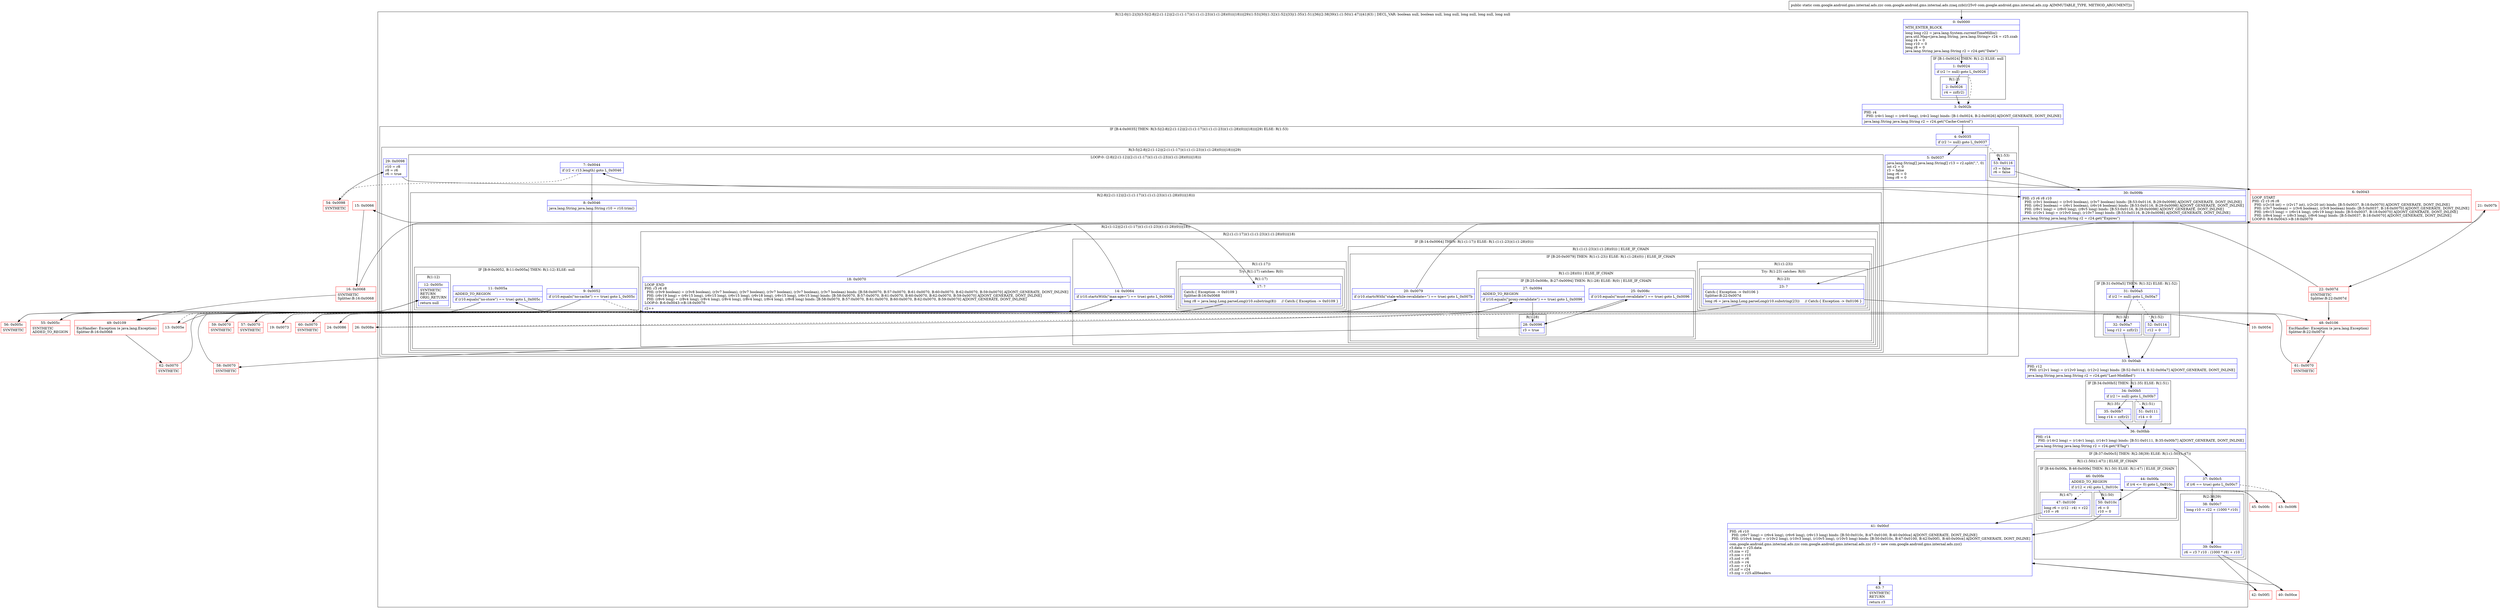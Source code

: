 digraph "CFG forcom.google.android.gms.internal.ads.zzaq.zzb(Lcom\/google\/android\/gms\/internal\/ads\/zzp;)Lcom\/google\/android\/gms\/internal\/ads\/zzc;" {
subgraph cluster_Region_2014540736 {
label = "R(12:0|(1:2)|3|(3:5|(2:8|(2:(1:12)|(2:(1:(1:17))(1:(1:(1:23))(1:(1:28)(0)))|18)))|29)(1:53)|30|(1:32)(1:52)|33|(1:35)(1:51)|36|(2:38|39)(1:(1:50)(1:47))|41|63) | DECL_VAR: boolean null, boolean null, long null, long null, long null, long null\l";
node [shape=record,color=blue];
Node_0 [shape=record,label="{0\:\ 0x0000|MTH_ENTER_BLOCK\l|long long r22 = java.lang.System.currentTimeMillis()\ljava.util.Map\<java.lang.String, java.lang.String\> r24 = r25.zzab\llong r4 = 0\llong r10 = 0\llong r8 = 0\ljava.lang.String java.lang.String r2 = r24.get(\"Date\")\l}"];
subgraph cluster_IfRegion_1397411581 {
label = "IF [B:1:0x0024] THEN: R(1:2) ELSE: null";
node [shape=record,color=blue];
Node_1 [shape=record,label="{1\:\ 0x0024|if (r2 != null) goto L_0x0026\l}"];
subgraph cluster_Region_379029836 {
label = "R(1:2)";
node [shape=record,color=blue];
Node_2 [shape=record,label="{2\:\ 0x0026|r4 = zzf(r2)\l}"];
}
}
Node_3 [shape=record,label="{3\:\ 0x002b|PHI: r4 \l  PHI: (r4v1 long) = (r4v0 long), (r4v2 long) binds: [B:1:0x0024, B:2:0x0026] A[DONT_GENERATE, DONT_INLINE]\l|java.lang.String java.lang.String r2 = r24.get(\"Cache\-Control\")\l}"];
subgraph cluster_IfRegion_2042486833 {
label = "IF [B:4:0x0035] THEN: R(3:5|(2:8|(2:(1:12)|(2:(1:(1:17))(1:(1:(1:23))(1:(1:28)(0)))|18)))|29) ELSE: R(1:53)";
node [shape=record,color=blue];
Node_4 [shape=record,label="{4\:\ 0x0035|if (r2 != null) goto L_0x0037\l}"];
subgraph cluster_Region_1972695326 {
label = "R(3:5|(2:8|(2:(1:12)|(2:(1:(1:17))(1:(1:(1:23))(1:(1:28)(0)))|18)))|29)";
node [shape=record,color=blue];
Node_5 [shape=record,label="{5\:\ 0x0037|java.lang.String[] java.lang.String[] r13 = r2.split(\",\", 0)\lint r2 = 0\lr3 = false\llong r6 = 0\llong r8 = 0\l}"];
subgraph cluster_LoopRegion_1146126604 {
label = "LOOP:0: (2:8|(2:(1:12)|(2:(1:(1:17))(1:(1:(1:23))(1:(1:28)(0)))|18)))";
node [shape=record,color=blue];
Node_7 [shape=record,label="{7\:\ 0x0044|if (r2 \< r13.length) goto L_0x0046\l}"];
subgraph cluster_Region_1132993831 {
label = "R(2:8|(2:(1:12)|(2:(1:(1:17))(1:(1:(1:23))(1:(1:28)(0)))|18)))";
node [shape=record,color=blue];
Node_8 [shape=record,label="{8\:\ 0x0046|java.lang.String java.lang.String r10 = r10.trim()\l}"];
subgraph cluster_Region_1296516095 {
label = "R(2:(1:12)|(2:(1:(1:17))(1:(1:(1:23))(1:(1:28)(0)))|18))";
node [shape=record,color=blue];
subgraph cluster_IfRegion_1512037244 {
label = "IF [B:9:0x0052, B:11:0x005a] THEN: R(1:12) ELSE: null";
node [shape=record,color=blue];
Node_9 [shape=record,label="{9\:\ 0x0052|if (r10.equals(\"no\-cache\") == true) goto L_0x005c\l}"];
Node_11 [shape=record,label="{11\:\ 0x005a|ADDED_TO_REGION\l|if (r10.equals(\"no\-store\") == true) goto L_0x005c\l}"];
subgraph cluster_Region_1132275907 {
label = "R(1:12)";
node [shape=record,color=blue];
Node_12 [shape=record,label="{12\:\ 0x005c|SYNTHETIC\lRETURN\lORIG_RETURN\l|return null\l}"];
}
}
subgraph cluster_Region_1359544570 {
label = "R(2:(1:(1:17))(1:(1:(1:23))(1:(1:28)(0)))|18)";
node [shape=record,color=blue];
subgraph cluster_IfRegion_741219020 {
label = "IF [B:14:0x0064] THEN: R(1:(1:17)) ELSE: R(1:(1:(1:23))(1:(1:28)(0)))";
node [shape=record,color=blue];
Node_14 [shape=record,label="{14\:\ 0x0064|if (r10.startsWith(\"max\-age=\") == true) goto L_0x0066\l}"];
subgraph cluster_Region_933091307 {
label = "R(1:(1:17))";
node [shape=record,color=blue];
subgraph cluster_TryCatchRegion_1597042754 {
label = "Try: R(1:17) catches: R(0)";
node [shape=record,color=blue];
subgraph cluster_Region_59815096 {
label = "R(1:17)";
node [shape=record,color=blue];
Node_17 [shape=record,label="{17\:\ ?|Catch:\{ Exception \-\> 0x0109 \}\lSplitter:B:16:0x0068\l|long r8 = java.lang.Long.parseLong(r10.substring(8))     \/\/ Catch:\{ Exception \-\> 0x0109 \}\l}"];
}
subgraph cluster_Region_673126624 {
label = "R(0) | ExcHandler: Exception (e java.lang.Exception)\l";
node [shape=record,color=blue];
}
}
}
subgraph cluster_Region_34477584 {
label = "R(1:(1:(1:23))(1:(1:28)(0))) | ELSE_IF_CHAIN\l";
node [shape=record,color=blue];
subgraph cluster_IfRegion_706567813 {
label = "IF [B:20:0x0079] THEN: R(1:(1:23)) ELSE: R(1:(1:28)(0)) | ELSE_IF_CHAIN\l";
node [shape=record,color=blue];
Node_20 [shape=record,label="{20\:\ 0x0079|if (r10.startsWith(\"stale\-while\-revalidate=\") == true) goto L_0x007b\l}"];
subgraph cluster_Region_1542830901 {
label = "R(1:(1:23))";
node [shape=record,color=blue];
subgraph cluster_TryCatchRegion_60814057 {
label = "Try: R(1:23) catches: R(0)";
node [shape=record,color=blue];
subgraph cluster_Region_363625854 {
label = "R(1:23)";
node [shape=record,color=blue];
Node_23 [shape=record,label="{23\:\ ?|Catch:\{ Exception \-\> 0x0106 \}\lSplitter:B:22:0x007d\l|long r6 = java.lang.Long.parseLong(r10.substring(23))     \/\/ Catch:\{ Exception \-\> 0x0106 \}\l}"];
}
subgraph cluster_Region_1402417762 {
label = "R(0) | ExcHandler: Exception (e java.lang.Exception)\l";
node [shape=record,color=blue];
}
}
}
subgraph cluster_Region_559612054 {
label = "R(1:(1:28)(0)) | ELSE_IF_CHAIN\l";
node [shape=record,color=blue];
subgraph cluster_IfRegion_704585668 {
label = "IF [B:25:0x008c, B:27:0x0094] THEN: R(1:28) ELSE: R(0) | ELSE_IF_CHAIN\l";
node [shape=record,color=blue];
Node_25 [shape=record,label="{25\:\ 0x008c|if (r10.equals(\"must\-revalidate\") == true) goto L_0x0096\l}"];
Node_27 [shape=record,label="{27\:\ 0x0094|ADDED_TO_REGION\l|if (r10.equals(\"proxy\-revalidate\") == true) goto L_0x0096\l}"];
subgraph cluster_Region_362653635 {
label = "R(1:28)";
node [shape=record,color=blue];
Node_28 [shape=record,label="{28\:\ 0x0096|r3 = true\l}"];
}
subgraph cluster_Region_1459694491 {
label = "R(0)";
node [shape=record,color=blue];
}
}
}
}
}
}
Node_18 [shape=record,label="{18\:\ 0x0070|LOOP_END\lPHI: r3 r6 r8 \l  PHI: (r3v9 boolean) = (r3v8 boolean), (r3v7 boolean), (r3v7 boolean), (r3v7 boolean), (r3v7 boolean), (r3v7 boolean) binds: [B:58:0x0070, B:57:0x0070, B:61:0x0070, B:60:0x0070, B:62:0x0070, B:59:0x0070] A[DONT_GENERATE, DONT_INLINE]\l  PHI: (r6v19 long) = (r6v15 long), (r6v15 long), (r6v15 long), (r6v18 long), (r6v15 long), (r6v15 long) binds: [B:58:0x0070, B:57:0x0070, B:61:0x0070, B:60:0x0070, B:62:0x0070, B:59:0x0070] A[DONT_GENERATE, DONT_INLINE]\l  PHI: (r8v6 long) = (r8v4 long), (r8v4 long), (r8v4 long), (r8v4 long), (r8v4 long), (r8v8 long) binds: [B:58:0x0070, B:57:0x0070, B:61:0x0070, B:60:0x0070, B:62:0x0070, B:59:0x0070] A[DONT_GENERATE, DONT_INLINE]\lLOOP:0: B:6:0x0043\-\>B:18:0x0070\l|r2++\l}"];
}
}
}
}
Node_29 [shape=record,label="{29\:\ 0x0098|r10 = r8\lr8 = r6\lr6 = true\l}"];
}
subgraph cluster_Region_1205051942 {
label = "R(1:53)";
node [shape=record,color=blue];
Node_53 [shape=record,label="{53\:\ 0x0116|r3 = false\lr6 = false\l}"];
}
}
Node_30 [shape=record,label="{30\:\ 0x009b|PHI: r3 r6 r8 r10 \l  PHI: (r3v1 boolean) = (r3v0 boolean), (r3v7 boolean) binds: [B:53:0x0116, B:29:0x0098] A[DONT_GENERATE, DONT_INLINE]\l  PHI: (r6v2 boolean) = (r6v1 boolean), (r6v16 boolean) binds: [B:53:0x0116, B:29:0x0098] A[DONT_GENERATE, DONT_INLINE]\l  PHI: (r8v1 long) = (r8v0 long), (r8v5 long) binds: [B:53:0x0116, B:29:0x0098] A[DONT_GENERATE, DONT_INLINE]\l  PHI: (r10v1 long) = (r10v0 long), (r10v7 long) binds: [B:53:0x0116, B:29:0x0098] A[DONT_GENERATE, DONT_INLINE]\l|java.lang.String java.lang.String r2 = r24.get(\"Expires\")\l}"];
subgraph cluster_IfRegion_270905003 {
label = "IF [B:31:0x00a5] THEN: R(1:32) ELSE: R(1:52)";
node [shape=record,color=blue];
Node_31 [shape=record,label="{31\:\ 0x00a5|if (r2 != null) goto L_0x00a7\l}"];
subgraph cluster_Region_110065910 {
label = "R(1:32)";
node [shape=record,color=blue];
Node_32 [shape=record,label="{32\:\ 0x00a7|long r12 = zzf(r2)\l}"];
}
subgraph cluster_Region_1545021587 {
label = "R(1:52)";
node [shape=record,color=blue];
Node_52 [shape=record,label="{52\:\ 0x0114|r12 = 0\l}"];
}
}
Node_33 [shape=record,label="{33\:\ 0x00ab|PHI: r12 \l  PHI: (r12v1 long) = (r12v0 long), (r12v2 long) binds: [B:52:0x0114, B:32:0x00a7] A[DONT_GENERATE, DONT_INLINE]\l|java.lang.String java.lang.String r2 = r24.get(\"Last\-Modified\")\l}"];
subgraph cluster_IfRegion_617365357 {
label = "IF [B:34:0x00b5] THEN: R(1:35) ELSE: R(1:51)";
node [shape=record,color=blue];
Node_34 [shape=record,label="{34\:\ 0x00b5|if (r2 != null) goto L_0x00b7\l}"];
subgraph cluster_Region_430022057 {
label = "R(1:35)";
node [shape=record,color=blue];
Node_35 [shape=record,label="{35\:\ 0x00b7|long r14 = zzf(r2)\l}"];
}
subgraph cluster_Region_1687428771 {
label = "R(1:51)";
node [shape=record,color=blue];
Node_51 [shape=record,label="{51\:\ 0x0111|r14 = 0\l}"];
}
}
Node_36 [shape=record,label="{36\:\ 0x00bb|PHI: r14 \l  PHI: (r14v2 long) = (r14v1 long), (r14v3 long) binds: [B:51:0x0111, B:35:0x00b7] A[DONT_GENERATE, DONT_INLINE]\l|java.lang.String java.lang.String r2 = r24.get(\"ETag\")\l}"];
subgraph cluster_IfRegion_737510184 {
label = "IF [B:37:0x00c5] THEN: R(2:38|39) ELSE: R(1:(1:50)(1:47))";
node [shape=record,color=blue];
Node_37 [shape=record,label="{37\:\ 0x00c5|if (r6 == true) goto L_0x00c7\l}"];
subgraph cluster_Region_353550331 {
label = "R(2:38|39)";
node [shape=record,color=blue];
Node_38 [shape=record,label="{38\:\ 0x00c7|long r10 = r22 + (1000 * r10)\l}"];
Node_39 [shape=record,label="{39\:\ 0x00cc|r6 = r3 ? r10 : (1000 * r8) + r10\l}"];
}
subgraph cluster_Region_1100718102 {
label = "R(1:(1:50)(1:47)) | ELSE_IF_CHAIN\l";
node [shape=record,color=blue];
subgraph cluster_IfRegion_1970890029 {
label = "IF [B:44:0x00fa, B:46:0x00fe] THEN: R(1:50) ELSE: R(1:47) | ELSE_IF_CHAIN\l";
node [shape=record,color=blue];
Node_44 [shape=record,label="{44\:\ 0x00fa|if (r4 \<= 0) goto L_0x010c\l}"];
Node_46 [shape=record,label="{46\:\ 0x00fe|ADDED_TO_REGION\l|if (r12 \< r4) goto L_0x010c\l}"];
subgraph cluster_Region_19067154 {
label = "R(1:50)";
node [shape=record,color=blue];
Node_50 [shape=record,label="{50\:\ 0x010c|r6 = 0\lr10 = 0\l}"];
}
subgraph cluster_Region_37001608 {
label = "R(1:47)";
node [shape=record,color=blue];
Node_47 [shape=record,label="{47\:\ 0x0100|long r6 = (r12 \- r4) + r22\lr10 = r6\l}"];
}
}
}
}
Node_41 [shape=record,label="{41\:\ 0x00cf|PHI: r6 r10 \l  PHI: (r6v7 long) = (r6v4 long), (r6v6 long), (r6v13 long) binds: [B:50:0x010c, B:47:0x0100, B:40:0x00ce] A[DONT_GENERATE, DONT_INLINE]\l  PHI: (r10v4 long) = (r10v2 long), (r10v3 long), (r10v5 long), (r10v5 long) binds: [B:50:0x010c, B:47:0x0100, B:42:0x00f1, B:40:0x00ce] A[DONT_GENERATE, DONT_INLINE]\l|com.google.android.gms.internal.ads.zzc com.google.android.gms.internal.ads.zzc r3 = new com.google.android.gms.internal.ads.zzc()\lr3.data = r25.data\lr3.zza = r2\lr3.zze = r10\lr3.zzd = r6\lr3.zzb = r4\lr3.zzc = r14\lr3.zzf = r24\lr3.zzg = r25.allHeaders\l}"];
Node_63 [shape=record,label="{63\:\ ?|SYNTHETIC\lRETURN\l|return r3\l}"];
}
subgraph cluster_Region_1402417762 {
label = "R(0) | ExcHandler: Exception (e java.lang.Exception)\l";
node [shape=record,color=blue];
}
subgraph cluster_Region_673126624 {
label = "R(0) | ExcHandler: Exception (e java.lang.Exception)\l";
node [shape=record,color=blue];
}
Node_6 [shape=record,color=red,label="{6\:\ 0x0043|LOOP_START\lPHI: r2 r3 r6 r8 \l  PHI: (r2v18 int) = (r2v17 int), (r2v20 int) binds: [B:5:0x0037, B:18:0x0070] A[DONT_GENERATE, DONT_INLINE]\l  PHI: (r3v7 boolean) = (r3v6 boolean), (r3v9 boolean) binds: [B:5:0x0037, B:18:0x0070] A[DONT_GENERATE, DONT_INLINE]\l  PHI: (r6v15 long) = (r6v14 long), (r6v19 long) binds: [B:5:0x0037, B:18:0x0070] A[DONT_GENERATE, DONT_INLINE]\l  PHI: (r8v4 long) = (r8v3 long), (r8v6 long) binds: [B:5:0x0037, B:18:0x0070] A[DONT_GENERATE, DONT_INLINE]\lLOOP:0: B:6:0x0043\-\>B:18:0x0070\l}"];
Node_10 [shape=record,color=red,label="{10\:\ 0x0054}"];
Node_13 [shape=record,color=red,label="{13\:\ 0x005e}"];
Node_15 [shape=record,color=red,label="{15\:\ 0x0066}"];
Node_16 [shape=record,color=red,label="{16\:\ 0x0068|SYNTHETIC\lSplitter:B:16:0x0068\l}"];
Node_19 [shape=record,color=red,label="{19\:\ 0x0073}"];
Node_21 [shape=record,color=red,label="{21\:\ 0x007b}"];
Node_22 [shape=record,color=red,label="{22\:\ 0x007d|SYNTHETIC\lSplitter:B:22:0x007d\l}"];
Node_24 [shape=record,color=red,label="{24\:\ 0x0086}"];
Node_26 [shape=record,color=red,label="{26\:\ 0x008e}"];
Node_40 [shape=record,color=red,label="{40\:\ 0x00ce}"];
Node_42 [shape=record,color=red,label="{42\:\ 0x00f1}"];
Node_43 [shape=record,color=red,label="{43\:\ 0x00f6}"];
Node_45 [shape=record,color=red,label="{45\:\ 0x00fc}"];
Node_48 [shape=record,color=red,label="{48\:\ 0x0106|ExcHandler: Exception (e java.lang.Exception)\lSplitter:B:22:0x007d\l}"];
Node_49 [shape=record,color=red,label="{49\:\ 0x0109|ExcHandler: Exception (e java.lang.Exception)\lSplitter:B:16:0x0068\l}"];
Node_54 [shape=record,color=red,label="{54\:\ 0x0098|SYNTHETIC\l}"];
Node_55 [shape=record,color=red,label="{55\:\ 0x005c|SYNTHETIC\lADDED_TO_REGION\l}"];
Node_56 [shape=record,color=red,label="{56\:\ 0x005c|SYNTHETIC\l}"];
Node_57 [shape=record,color=red,label="{57\:\ 0x0070|SYNTHETIC\l}"];
Node_58 [shape=record,color=red,label="{58\:\ 0x0070|SYNTHETIC\l}"];
Node_59 [shape=record,color=red,label="{59\:\ 0x0070|SYNTHETIC\l}"];
Node_60 [shape=record,color=red,label="{60\:\ 0x0070|SYNTHETIC\l}"];
Node_61 [shape=record,color=red,label="{61\:\ 0x0070|SYNTHETIC\l}"];
Node_62 [shape=record,color=red,label="{62\:\ 0x0070|SYNTHETIC\l}"];
MethodNode[shape=record,label="{public static com.google.android.gms.internal.ads.zzc com.google.android.gms.internal.ads.zzaq.zzb((r25v0 com.google.android.gms.internal.ads.zzp A[IMMUTABLE_TYPE, METHOD_ARGUMENT])) }"];
MethodNode -> Node_0;
Node_0 -> Node_1;
Node_1 -> Node_2;
Node_1 -> Node_3[style=dashed];
Node_2 -> Node_3;
Node_3 -> Node_4;
Node_4 -> Node_5;
Node_4 -> Node_53[style=dashed];
Node_5 -> Node_6;
Node_7 -> Node_8;
Node_7 -> Node_54[style=dashed];
Node_8 -> Node_9;
Node_9 -> Node_10[style=dashed];
Node_9 -> Node_55;
Node_11 -> Node_13[style=dashed];
Node_11 -> Node_56;
Node_14 -> Node_15;
Node_14 -> Node_19[style=dashed];
Node_17 -> Node_49;
Node_17 -> Node_59;
Node_20 -> Node_21;
Node_20 -> Node_24[style=dashed];
Node_23 -> Node_48;
Node_23 -> Node_60;
Node_25 -> Node_26[style=dashed];
Node_25 -> Node_28;
Node_27 -> Node_28;
Node_27 -> Node_57[style=dashed];
Node_28 -> Node_58;
Node_18 -> Node_6;
Node_29 -> Node_30;
Node_53 -> Node_30;
Node_30 -> Node_31;
Node_31 -> Node_32;
Node_31 -> Node_52[style=dashed];
Node_32 -> Node_33;
Node_52 -> Node_33;
Node_33 -> Node_34;
Node_34 -> Node_35;
Node_34 -> Node_51[style=dashed];
Node_35 -> Node_36;
Node_51 -> Node_36;
Node_36 -> Node_37;
Node_37 -> Node_38;
Node_37 -> Node_43[style=dashed];
Node_38 -> Node_39;
Node_39 -> Node_40;
Node_39 -> Node_42;
Node_44 -> Node_45[style=dashed];
Node_44 -> Node_50;
Node_46 -> Node_47[style=dashed];
Node_46 -> Node_50;
Node_50 -> Node_41;
Node_47 -> Node_41;
Node_41 -> Node_63;
Node_6 -> Node_7;
Node_10 -> Node_11;
Node_13 -> Node_14;
Node_15 -> Node_16;
Node_16 -> Node_17;
Node_16 -> Node_49;
Node_19 -> Node_20;
Node_21 -> Node_22;
Node_22 -> Node_23;
Node_22 -> Node_48;
Node_24 -> Node_25;
Node_26 -> Node_27;
Node_40 -> Node_41;
Node_42 -> Node_41;
Node_43 -> Node_44;
Node_45 -> Node_46;
Node_48 -> Node_61;
Node_49 -> Node_62;
Node_54 -> Node_29;
Node_55 -> Node_12;
Node_56 -> Node_12;
Node_57 -> Node_18;
Node_58 -> Node_18;
Node_59 -> Node_18;
Node_60 -> Node_18;
Node_61 -> Node_18;
Node_62 -> Node_18;
}

